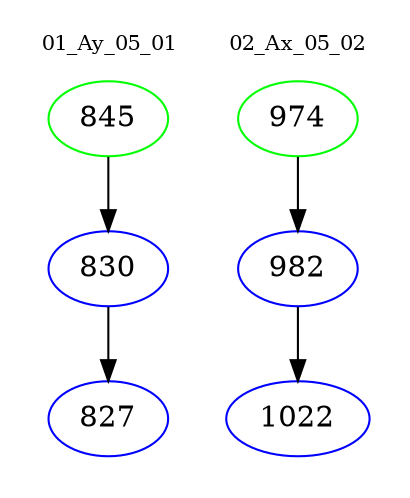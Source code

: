 digraph{
subgraph cluster_0 {
color = white
label = "01_Ay_05_01";
fontsize=10;
T0_845 [label="845", color="green"]
T0_845 -> T0_830 [color="black"]
T0_830 [label="830", color="blue"]
T0_830 -> T0_827 [color="black"]
T0_827 [label="827", color="blue"]
}
subgraph cluster_1 {
color = white
label = "02_Ax_05_02";
fontsize=10;
T1_974 [label="974", color="green"]
T1_974 -> T1_982 [color="black"]
T1_982 [label="982", color="blue"]
T1_982 -> T1_1022 [color="black"]
T1_1022 [label="1022", color="blue"]
}
}
